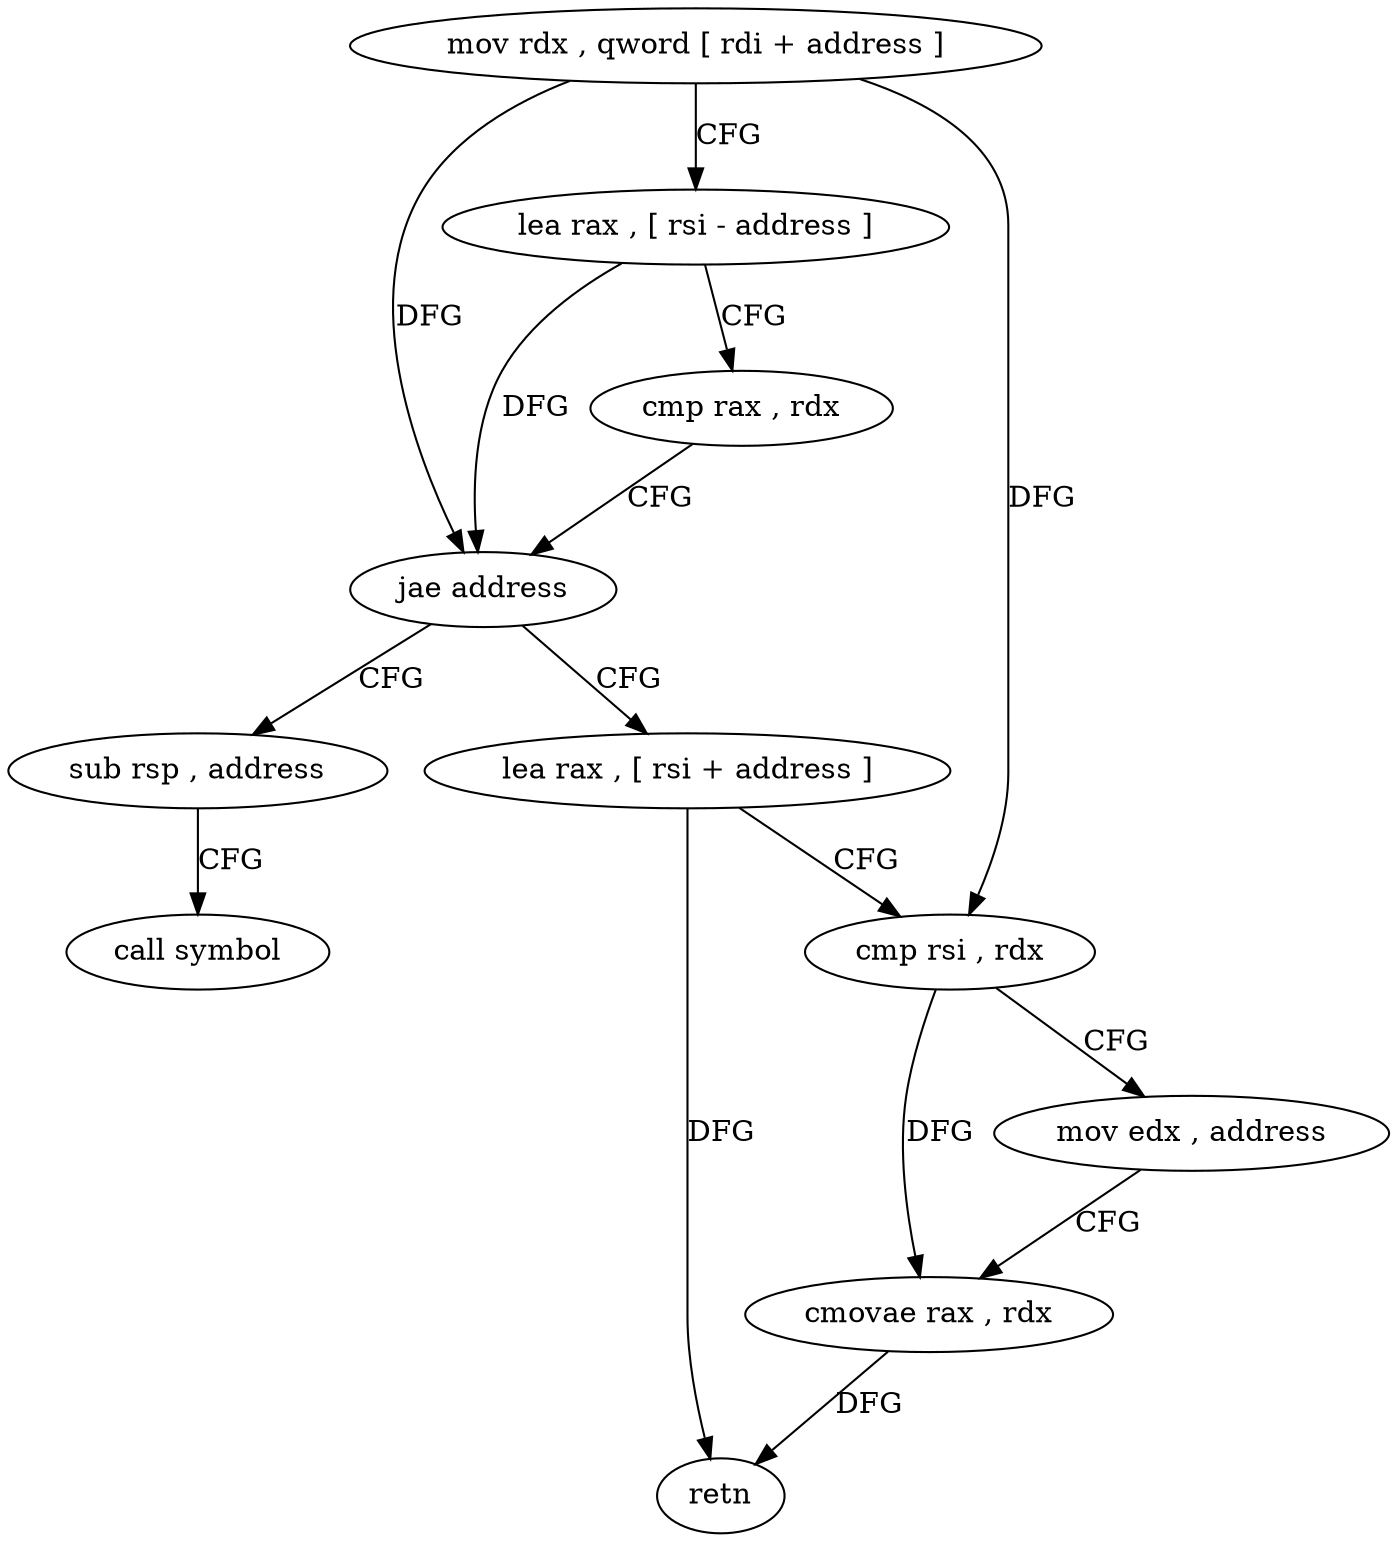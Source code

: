 digraph "func" {
"158424" [label = "mov rdx , qword [ rdi + address ]" ]
"158428" [label = "lea rax , [ rsi - address ]" ]
"158432" [label = "cmp rax , rdx" ]
"158435" [label = "jae address" ]
"158454" [label = "sub rsp , address" ]
"158437" [label = "lea rax , [ rsi + address ]" ]
"158458" [label = "call symbol" ]
"158441" [label = "cmp rsi , rdx" ]
"158444" [label = "mov edx , address" ]
"158449" [label = "cmovae rax , rdx" ]
"158453" [label = "retn" ]
"158424" -> "158428" [ label = "CFG" ]
"158424" -> "158435" [ label = "DFG" ]
"158424" -> "158441" [ label = "DFG" ]
"158428" -> "158432" [ label = "CFG" ]
"158428" -> "158435" [ label = "DFG" ]
"158432" -> "158435" [ label = "CFG" ]
"158435" -> "158454" [ label = "CFG" ]
"158435" -> "158437" [ label = "CFG" ]
"158454" -> "158458" [ label = "CFG" ]
"158437" -> "158441" [ label = "CFG" ]
"158437" -> "158453" [ label = "DFG" ]
"158441" -> "158444" [ label = "CFG" ]
"158441" -> "158449" [ label = "DFG" ]
"158444" -> "158449" [ label = "CFG" ]
"158449" -> "158453" [ label = "DFG" ]
}
